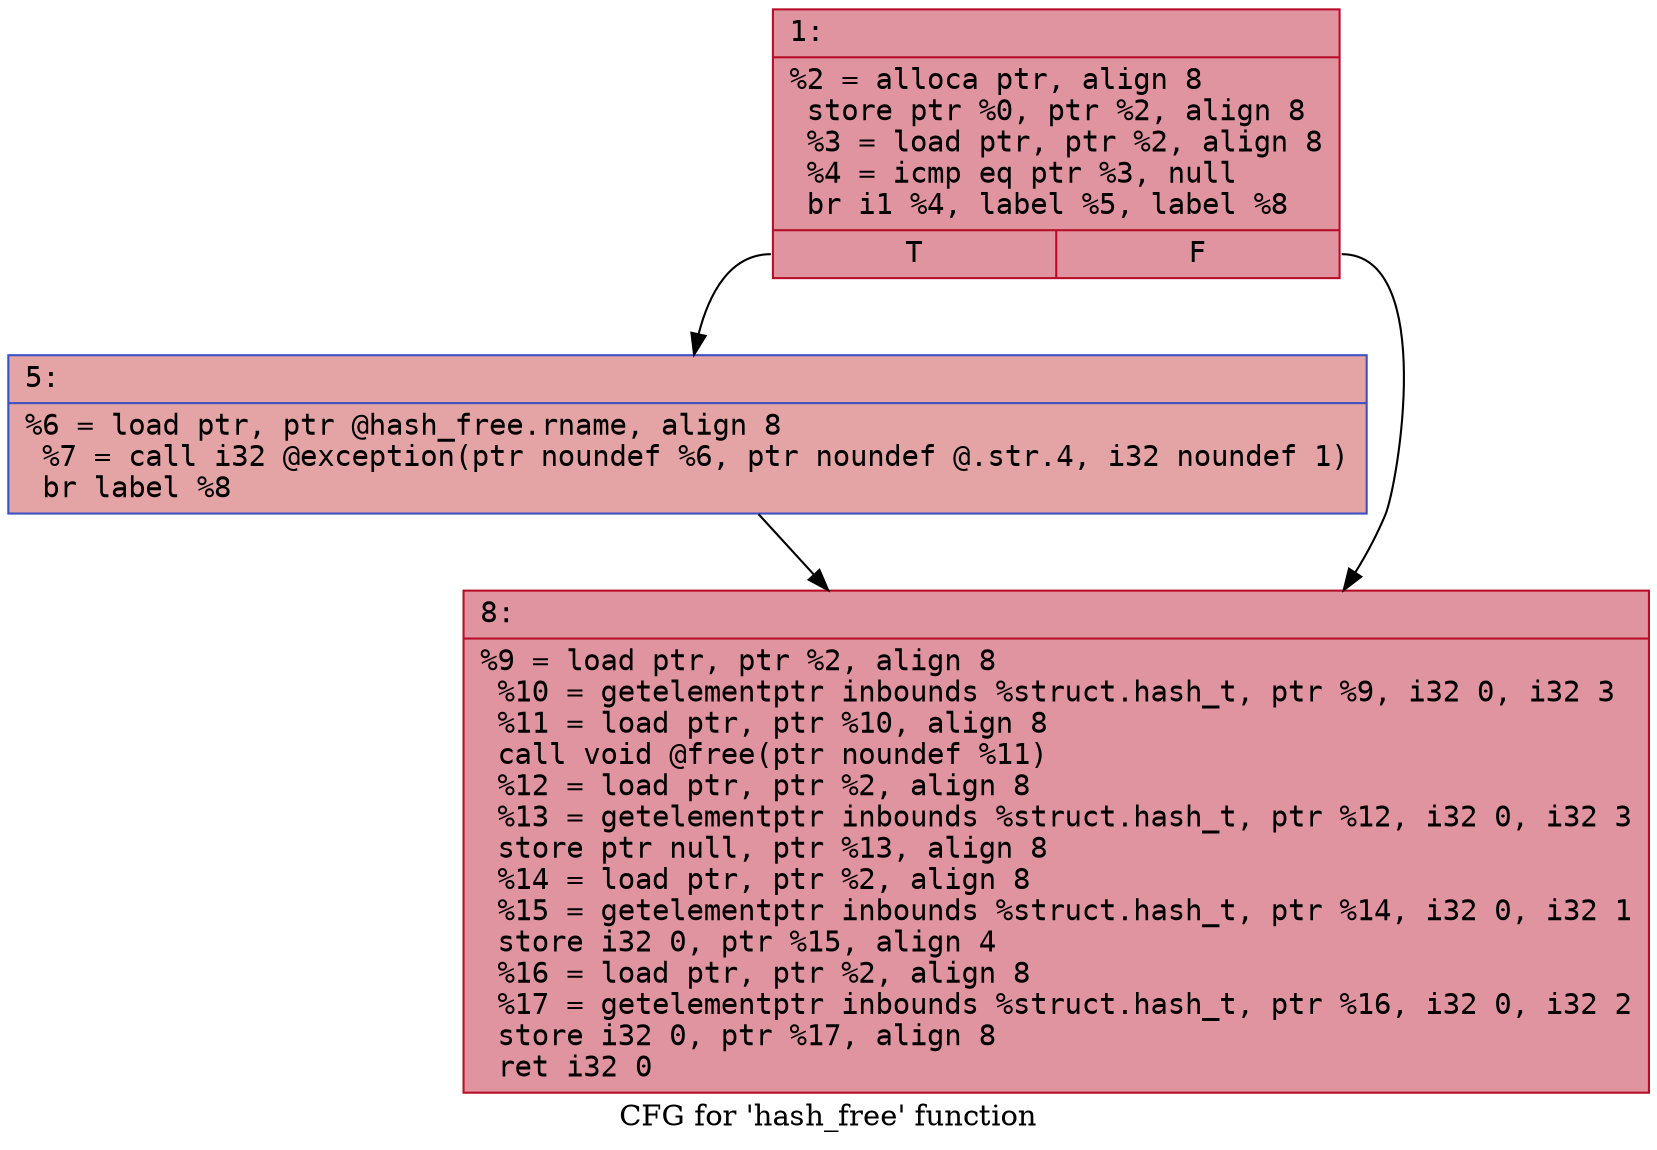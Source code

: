 digraph "CFG for 'hash_free' function" {
	label="CFG for 'hash_free' function";

	Node0x6000003ee940 [shape=record,color="#b70d28ff", style=filled, fillcolor="#b70d2870" fontname="Courier",label="{1:\l|  %2 = alloca ptr, align 8\l  store ptr %0, ptr %2, align 8\l  %3 = load ptr, ptr %2, align 8\l  %4 = icmp eq ptr %3, null\l  br i1 %4, label %5, label %8\l|{<s0>T|<s1>F}}"];
	Node0x6000003ee940:s0 -> Node0x6000003eefd0[tooltip="1 -> 5\nProbability 37.50%" ];
	Node0x6000003ee940:s1 -> Node0x6000003ef020[tooltip="1 -> 8\nProbability 62.50%" ];
	Node0x6000003eefd0 [shape=record,color="#3d50c3ff", style=filled, fillcolor="#c32e3170" fontname="Courier",label="{5:\l|  %6 = load ptr, ptr @hash_free.rname, align 8\l  %7 = call i32 @exception(ptr noundef %6, ptr noundef @.str.4, i32 noundef 1)\l  br label %8\l}"];
	Node0x6000003eefd0 -> Node0x6000003ef020[tooltip="5 -> 8\nProbability 100.00%" ];
	Node0x6000003ef020 [shape=record,color="#b70d28ff", style=filled, fillcolor="#b70d2870" fontname="Courier",label="{8:\l|  %9 = load ptr, ptr %2, align 8\l  %10 = getelementptr inbounds %struct.hash_t, ptr %9, i32 0, i32 3\l  %11 = load ptr, ptr %10, align 8\l  call void @free(ptr noundef %11)\l  %12 = load ptr, ptr %2, align 8\l  %13 = getelementptr inbounds %struct.hash_t, ptr %12, i32 0, i32 3\l  store ptr null, ptr %13, align 8\l  %14 = load ptr, ptr %2, align 8\l  %15 = getelementptr inbounds %struct.hash_t, ptr %14, i32 0, i32 1\l  store i32 0, ptr %15, align 4\l  %16 = load ptr, ptr %2, align 8\l  %17 = getelementptr inbounds %struct.hash_t, ptr %16, i32 0, i32 2\l  store i32 0, ptr %17, align 8\l  ret i32 0\l}"];
}

